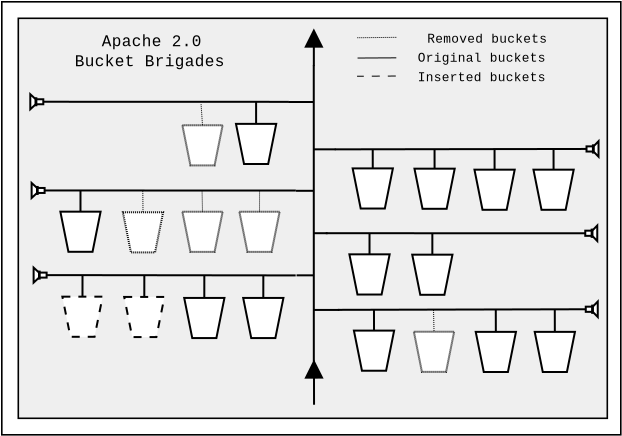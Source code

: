 <?xml version="1.0" encoding="UTF-8"?>
<dia:diagram xmlns:dia="http://www.lysator.liu.se/~alla/dia/">
  <dia:layer name="Background" visible="true">
    <dia:object type="Standard - Box" version="0" id="O0">
      <dia:attribute name="obj_pos">
        <dia:point val="2.452,3.667"/>
      </dia:attribute>
      <dia:attribute name="obj_bb">
        <dia:rectangle val="2.412,3.627;33.442,25.357"/>
      </dia:attribute>
      <dia:attribute name="elem_corner">
        <dia:point val="2.452,3.667"/>
      </dia:attribute>
      <dia:attribute name="elem_width">
        <dia:real val="30.95"/>
      </dia:attribute>
      <dia:attribute name="elem_height">
        <dia:real val="21.65"/>
      </dia:attribute>
      <dia:attribute name="border_width">
        <dia:real val="0.08"/>
      </dia:attribute>
      <dia:attribute name="show_background">
        <dia:boolean val="false"/>
      </dia:attribute>
    </dia:object>
    <dia:object type="Standard - Box" version="0" id="O1">
      <dia:attribute name="obj_pos">
        <dia:point val="3.277,4.492"/>
      </dia:attribute>
      <dia:attribute name="obj_bb">
        <dia:rectangle val="3.237,4.452;32.767,24.532"/>
      </dia:attribute>
      <dia:attribute name="elem_corner">
        <dia:point val="3.277,4.492"/>
      </dia:attribute>
      <dia:attribute name="elem_width">
        <dia:real val="29.45"/>
      </dia:attribute>
      <dia:attribute name="elem_height">
        <dia:real val="20"/>
      </dia:attribute>
      <dia:attribute name="border_width">
        <dia:real val="0.08"/>
      </dia:attribute>
      <dia:attribute name="inner_color">
        <dia:color val="#efefef"/>
      </dia:attribute>
      <dia:attribute name="show_background">
        <dia:boolean val="true"/>
      </dia:attribute>
    </dia:object>
    <dia:object type="Network - Bus" version="0" id="O2">
      <dia:attribute name="obj_pos">
        <dia:point val="18.05,6.894"/>
      </dia:attribute>
      <dia:attribute name="obj_bb">
        <dia:rectangle val="16.78,6.844;19.33,21.659"/>
      </dia:attribute>
      <dia:attribute name="conn_endpoints">
        <dia:point val="18.05,6.894"/>
        <dia:point val="18.053,21.609"/>
      </dia:attribute>
      <dia:attribute name="bus_handles">
        <dia:point val="16.78,8.676"/>
        <dia:point val="19.142,11.042"/>
        <dia:point val="17.163,13.118"/>
        <dia:point val="18.743,15.236"/>
        <dia:point val="17.189,17.343"/>
        <dia:point val="19.33,19.075"/>
      </dia:attribute>
    </dia:object>
    <dia:object type="Flowchart - Manual Operation" version="0" id="O3">
      <dia:attribute name="obj_pos">
        <dia:point val="19.994,11.996"/>
      </dia:attribute>
      <dia:attribute name="obj_bb">
        <dia:rectangle val="19.933,11.946;22.067,14.053"/>
      </dia:attribute>
      <dia:attribute name="elem_corner">
        <dia:point val="19.994,11.996"/>
      </dia:attribute>
      <dia:attribute name="elem_width">
        <dia:real val="2.012"/>
      </dia:attribute>
      <dia:attribute name="elem_height">
        <dia:real val="2.007"/>
      </dia:attribute>
      <dia:attribute name="line_width">
        <dia:real val="0.1"/>
      </dia:attribute>
      <dia:attribute name="line_colour">
        <dia:color val="#000000"/>
      </dia:attribute>
      <dia:attribute name="fill_colour">
        <dia:color val="#ffffff"/>
      </dia:attribute>
      <dia:attribute name="show_background">
        <dia:boolean val="true"/>
      </dia:attribute>
      <dia:attribute name="line_style">
        <dia:enum val="0"/>
        <dia:real val="1"/>
      </dia:attribute>
      <dia:attribute name="text">
        <dia:composite type="text">
          <dia:attribute name="string">
            <dia:string>##</dia:string>
          </dia:attribute>
          <dia:attribute name="font">
            <dia:font family="courier new" style="0" name="Courier"/>
          </dia:attribute>
          <dia:attribute name="height">
            <dia:real val="0.8"/>
          </dia:attribute>
          <dia:attribute name="pos">
            <dia:point val="21,13.1"/>
          </dia:attribute>
          <dia:attribute name="color">
            <dia:color val="#000000"/>
          </dia:attribute>
          <dia:attribute name="alignment">
            <dia:enum val="1"/>
          </dia:attribute>
        </dia:composite>
      </dia:attribute>
      <dia:attribute name="flip_horizontal">
        <dia:boolean val="false"/>
      </dia:attribute>
      <dia:attribute name="flip_vertical">
        <dia:boolean val="false"/>
      </dia:attribute>
    </dia:object>
    <dia:object type="Flowchart - Manual Operation" version="0" id="O4">
      <dia:attribute name="obj_pos">
        <dia:point val="23.085,12.01"/>
      </dia:attribute>
      <dia:attribute name="obj_bb">
        <dia:rectangle val="23.024,11.96;25.158,14.067"/>
      </dia:attribute>
      <dia:attribute name="elem_corner">
        <dia:point val="23.085,12.01"/>
      </dia:attribute>
      <dia:attribute name="elem_width">
        <dia:real val="2.012"/>
      </dia:attribute>
      <dia:attribute name="elem_height">
        <dia:real val="2.007"/>
      </dia:attribute>
      <dia:attribute name="line_width">
        <dia:real val="0.1"/>
      </dia:attribute>
      <dia:attribute name="line_colour">
        <dia:color val="#000000"/>
      </dia:attribute>
      <dia:attribute name="fill_colour">
        <dia:color val="#ffffff"/>
      </dia:attribute>
      <dia:attribute name="show_background">
        <dia:boolean val="true"/>
      </dia:attribute>
      <dia:attribute name="line_style">
        <dia:enum val="0"/>
        <dia:real val="1"/>
      </dia:attribute>
      <dia:attribute name="text">
        <dia:composite type="text">
          <dia:attribute name="string">
            <dia:string>##</dia:string>
          </dia:attribute>
          <dia:attribute name="font">
            <dia:font family="courier new" style="0" name="Courier"/>
          </dia:attribute>
          <dia:attribute name="height">
            <dia:real val="0.8"/>
          </dia:attribute>
          <dia:attribute name="pos">
            <dia:point val="24.091,13.114"/>
          </dia:attribute>
          <dia:attribute name="color">
            <dia:color val="#000000"/>
          </dia:attribute>
          <dia:attribute name="alignment">
            <dia:enum val="1"/>
          </dia:attribute>
        </dia:composite>
      </dia:attribute>
      <dia:attribute name="flip_horizontal">
        <dia:boolean val="false"/>
      </dia:attribute>
      <dia:attribute name="flip_vertical">
        <dia:boolean val="false"/>
      </dia:attribute>
    </dia:object>
    <dia:object type="Flowchart - Manual Operation" version="0" id="O5">
      <dia:attribute name="obj_pos">
        <dia:point val="26.085,12.06"/>
      </dia:attribute>
      <dia:attribute name="obj_bb">
        <dia:rectangle val="26.024,12.01;28.158,14.117"/>
      </dia:attribute>
      <dia:attribute name="elem_corner">
        <dia:point val="26.085,12.06"/>
      </dia:attribute>
      <dia:attribute name="elem_width">
        <dia:real val="2.012"/>
      </dia:attribute>
      <dia:attribute name="elem_height">
        <dia:real val="2.007"/>
      </dia:attribute>
      <dia:attribute name="line_width">
        <dia:real val="0.1"/>
      </dia:attribute>
      <dia:attribute name="line_colour">
        <dia:color val="#000000"/>
      </dia:attribute>
      <dia:attribute name="fill_colour">
        <dia:color val="#ffffff"/>
      </dia:attribute>
      <dia:attribute name="show_background">
        <dia:boolean val="true"/>
      </dia:attribute>
      <dia:attribute name="line_style">
        <dia:enum val="0"/>
        <dia:real val="1"/>
      </dia:attribute>
      <dia:attribute name="text">
        <dia:composite type="text">
          <dia:attribute name="string">
            <dia:string>##</dia:string>
          </dia:attribute>
          <dia:attribute name="font">
            <dia:font family="courier new" style="0" name="Courier"/>
          </dia:attribute>
          <dia:attribute name="height">
            <dia:real val="0.8"/>
          </dia:attribute>
          <dia:attribute name="pos">
            <dia:point val="27.091,13.164"/>
          </dia:attribute>
          <dia:attribute name="color">
            <dia:color val="#000000"/>
          </dia:attribute>
          <dia:attribute name="alignment">
            <dia:enum val="1"/>
          </dia:attribute>
        </dia:composite>
      </dia:attribute>
      <dia:attribute name="flip_horizontal">
        <dia:boolean val="false"/>
      </dia:attribute>
      <dia:attribute name="flip_vertical">
        <dia:boolean val="false"/>
      </dia:attribute>
    </dia:object>
    <dia:object type="Flowchart - Manual Operation" version="0" id="O6">
      <dia:attribute name="obj_pos">
        <dia:point val="29.035,12.06"/>
      </dia:attribute>
      <dia:attribute name="obj_bb">
        <dia:rectangle val="28.974,12.01;31.108,14.117"/>
      </dia:attribute>
      <dia:attribute name="elem_corner">
        <dia:point val="29.035,12.06"/>
      </dia:attribute>
      <dia:attribute name="elem_width">
        <dia:real val="2.012"/>
      </dia:attribute>
      <dia:attribute name="elem_height">
        <dia:real val="2.007"/>
      </dia:attribute>
      <dia:attribute name="line_width">
        <dia:real val="0.1"/>
      </dia:attribute>
      <dia:attribute name="line_colour">
        <dia:color val="#000000"/>
      </dia:attribute>
      <dia:attribute name="fill_colour">
        <dia:color val="#ffffff"/>
      </dia:attribute>
      <dia:attribute name="show_background">
        <dia:boolean val="true"/>
      </dia:attribute>
      <dia:attribute name="line_style">
        <dia:enum val="0"/>
        <dia:real val="1"/>
      </dia:attribute>
      <dia:attribute name="text">
        <dia:composite type="text">
          <dia:attribute name="string">
            <dia:string>##</dia:string>
          </dia:attribute>
          <dia:attribute name="font">
            <dia:font family="courier new" style="0" name="Courier"/>
          </dia:attribute>
          <dia:attribute name="height">
            <dia:real val="0.8"/>
          </dia:attribute>
          <dia:attribute name="pos">
            <dia:point val="30.041,13.164"/>
          </dia:attribute>
          <dia:attribute name="color">
            <dia:color val="#000000"/>
          </dia:attribute>
          <dia:attribute name="alignment">
            <dia:enum val="1"/>
          </dia:attribute>
        </dia:composite>
      </dia:attribute>
      <dia:attribute name="flip_horizontal">
        <dia:boolean val="false"/>
      </dia:attribute>
      <dia:attribute name="flip_vertical">
        <dia:boolean val="false"/>
      </dia:attribute>
    </dia:object>
    <dia:object type="Network - Bus" version="0" id="O7">
      <dia:attribute name="obj_pos">
        <dia:point val="19.15,11.044"/>
      </dia:attribute>
      <dia:attribute name="obj_bb">
        <dia:rectangle val="19.1,10.975;31.738,12.06"/>
      </dia:attribute>
      <dia:attribute name="conn_endpoints">
        <dia:point val="19.15,11.044"/>
        <dia:point val="31.688,11.025"/>
      </dia:attribute>
      <dia:attribute name="bus_handles">
        <dia:point val="24.091,12.01"/>
        <dia:point val="21,11.996"/>
        <dia:point val="27.091,12.06"/>
        <dia:point val="30.041,12.06"/>
        <dia:point val="19.2,11.069"/>
      </dia:attribute>
      <dia:connections>
        <dia:connection handle="1" to="O8" connection="2"/>
        <dia:connection handle="2" to="O4" connection="2"/>
        <dia:connection handle="3" to="O3" connection="2"/>
        <dia:connection handle="4" to="O5" connection="2"/>
        <dia:connection handle="5" to="O6" connection="2"/>
      </dia:connections>
    </dia:object>
    <dia:object type="Circuit - Speaker (European)" version="0" id="O8">
      <dia:attribute name="obj_pos">
        <dia:point val="31.688,10.637"/>
      </dia:attribute>
      <dia:attribute name="obj_bb">
        <dia:rectangle val="31.638,10.514;32.338,11.536"/>
      </dia:attribute>
      <dia:attribute name="elem_corner">
        <dia:point val="31.688,10.637"/>
      </dia:attribute>
      <dia:attribute name="elem_width">
        <dia:real val="0.6"/>
      </dia:attribute>
      <dia:attribute name="elem_height">
        <dia:real val="0.775"/>
      </dia:attribute>
      <dia:attribute name="line_width">
        <dia:real val="0.1"/>
      </dia:attribute>
      <dia:attribute name="line_colour">
        <dia:color val="#000000"/>
      </dia:attribute>
      <dia:attribute name="fill_colour">
        <dia:color val="#ffffff"/>
      </dia:attribute>
      <dia:attribute name="show_background">
        <dia:boolean val="true"/>
      </dia:attribute>
      <dia:attribute name="line_style">
        <dia:enum val="0"/>
        <dia:real val="1"/>
      </dia:attribute>
      <dia:attribute name="flip_horizontal">
        <dia:boolean val="false"/>
      </dia:attribute>
      <dia:attribute name="flip_vertical">
        <dia:boolean val="false"/>
      </dia:attribute>
    </dia:object>
    <dia:object type="Flowchart - Manual Operation" version="0" id="O9">
      <dia:attribute name="obj_pos">
        <dia:point val="20.057,20.106"/>
      </dia:attribute>
      <dia:attribute name="obj_bb">
        <dia:rectangle val="19.996,20.056;22.13,22.163"/>
      </dia:attribute>
      <dia:attribute name="elem_corner">
        <dia:point val="20.057,20.106"/>
      </dia:attribute>
      <dia:attribute name="elem_width">
        <dia:real val="2.012"/>
      </dia:attribute>
      <dia:attribute name="elem_height">
        <dia:real val="2.007"/>
      </dia:attribute>
      <dia:attribute name="line_width">
        <dia:real val="0.1"/>
      </dia:attribute>
      <dia:attribute name="line_colour">
        <dia:color val="#000000"/>
      </dia:attribute>
      <dia:attribute name="fill_colour">
        <dia:color val="#ffffff"/>
      </dia:attribute>
      <dia:attribute name="show_background">
        <dia:boolean val="true"/>
      </dia:attribute>
      <dia:attribute name="line_style">
        <dia:enum val="0"/>
        <dia:real val="1"/>
      </dia:attribute>
      <dia:attribute name="text">
        <dia:composite type="text">
          <dia:attribute name="string">
            <dia:string>##</dia:string>
          </dia:attribute>
          <dia:attribute name="font">
            <dia:font family="courier new" style="0" name="Courier"/>
          </dia:attribute>
          <dia:attribute name="height">
            <dia:real val="0.8"/>
          </dia:attribute>
          <dia:attribute name="pos">
            <dia:point val="21.063,21.21"/>
          </dia:attribute>
          <dia:attribute name="color">
            <dia:color val="#000000"/>
          </dia:attribute>
          <dia:attribute name="alignment">
            <dia:enum val="1"/>
          </dia:attribute>
        </dia:composite>
      </dia:attribute>
      <dia:attribute name="flip_horizontal">
        <dia:boolean val="false"/>
      </dia:attribute>
      <dia:attribute name="flip_vertical">
        <dia:boolean val="false"/>
      </dia:attribute>
    </dia:object>
    <dia:object type="Flowchart - Manual Operation" version="0" id="O10">
      <dia:attribute name="obj_pos">
        <dia:point val="26.148,20.17"/>
      </dia:attribute>
      <dia:attribute name="obj_bb">
        <dia:rectangle val="26.087,20.12;28.221,22.227"/>
      </dia:attribute>
      <dia:attribute name="elem_corner">
        <dia:point val="26.148,20.17"/>
      </dia:attribute>
      <dia:attribute name="elem_width">
        <dia:real val="2.012"/>
      </dia:attribute>
      <dia:attribute name="elem_height">
        <dia:real val="2.007"/>
      </dia:attribute>
      <dia:attribute name="line_width">
        <dia:real val="0.1"/>
      </dia:attribute>
      <dia:attribute name="line_colour">
        <dia:color val="#000000"/>
      </dia:attribute>
      <dia:attribute name="fill_colour">
        <dia:color val="#ffffff"/>
      </dia:attribute>
      <dia:attribute name="show_background">
        <dia:boolean val="true"/>
      </dia:attribute>
      <dia:attribute name="line_style">
        <dia:enum val="0"/>
        <dia:real val="1"/>
      </dia:attribute>
      <dia:attribute name="text">
        <dia:composite type="text">
          <dia:attribute name="string">
            <dia:string>##</dia:string>
          </dia:attribute>
          <dia:attribute name="font">
            <dia:font family="courier new" style="0" name="Courier"/>
          </dia:attribute>
          <dia:attribute name="height">
            <dia:real val="0.8"/>
          </dia:attribute>
          <dia:attribute name="pos">
            <dia:point val="27.154,21.274"/>
          </dia:attribute>
          <dia:attribute name="color">
            <dia:color val="#000000"/>
          </dia:attribute>
          <dia:attribute name="alignment">
            <dia:enum val="1"/>
          </dia:attribute>
        </dia:composite>
      </dia:attribute>
      <dia:attribute name="flip_horizontal">
        <dia:boolean val="false"/>
      </dia:attribute>
      <dia:attribute name="flip_vertical">
        <dia:boolean val="false"/>
      </dia:attribute>
    </dia:object>
    <dia:object type="Flowchart - Manual Operation" version="0" id="O11">
      <dia:attribute name="obj_pos">
        <dia:point val="29.098,20.17"/>
      </dia:attribute>
      <dia:attribute name="obj_bb">
        <dia:rectangle val="29.037,20.12;31.171,22.227"/>
      </dia:attribute>
      <dia:attribute name="elem_corner">
        <dia:point val="29.098,20.17"/>
      </dia:attribute>
      <dia:attribute name="elem_width">
        <dia:real val="2.012"/>
      </dia:attribute>
      <dia:attribute name="elem_height">
        <dia:real val="2.007"/>
      </dia:attribute>
      <dia:attribute name="line_width">
        <dia:real val="0.1"/>
      </dia:attribute>
      <dia:attribute name="line_colour">
        <dia:color val="#000000"/>
      </dia:attribute>
      <dia:attribute name="fill_colour">
        <dia:color val="#ffffff"/>
      </dia:attribute>
      <dia:attribute name="show_background">
        <dia:boolean val="true"/>
      </dia:attribute>
      <dia:attribute name="line_style">
        <dia:enum val="0"/>
        <dia:real val="1"/>
      </dia:attribute>
      <dia:attribute name="text">
        <dia:composite type="text">
          <dia:attribute name="string">
            <dia:string>##</dia:string>
          </dia:attribute>
          <dia:attribute name="font">
            <dia:font family="courier new" style="0" name="Courier"/>
          </dia:attribute>
          <dia:attribute name="height">
            <dia:real val="0.8"/>
          </dia:attribute>
          <dia:attribute name="pos">
            <dia:point val="30.104,21.274"/>
          </dia:attribute>
          <dia:attribute name="color">
            <dia:color val="#000000"/>
          </dia:attribute>
          <dia:attribute name="alignment">
            <dia:enum val="1"/>
          </dia:attribute>
        </dia:composite>
      </dia:attribute>
      <dia:attribute name="flip_horizontal">
        <dia:boolean val="false"/>
      </dia:attribute>
      <dia:attribute name="flip_vertical">
        <dia:boolean val="false"/>
      </dia:attribute>
    </dia:object>
    <dia:object type="Network - Bus" version="0" id="O12">
      <dia:attribute name="obj_pos">
        <dia:point val="19.305,19.069"/>
      </dia:attribute>
      <dia:attribute name="obj_bb">
        <dia:rectangle val="19.255,18.99;31.7,20.17"/>
      </dia:attribute>
      <dia:attribute name="conn_endpoints">
        <dia:point val="19.305,19.069"/>
        <dia:point val="31.65,19.04"/>
      </dia:attribute>
      <dia:attribute name="bus_handles">
        <dia:point val="21.063,20.106"/>
        <dia:point val="27.154,20.17"/>
        <dia:point val="30.104,20.17"/>
        <dia:point val="19.305,19.081"/>
      </dia:attribute>
      <dia:connections>
        <dia:connection handle="1" to="O33" connection="2"/>
        <dia:connection handle="2" to="O9" connection="2"/>
        <dia:connection handle="3" to="O10" connection="2"/>
        <dia:connection handle="4" to="O11" connection="2"/>
      </dia:connections>
    </dia:object>
    <dia:object type="Flowchart - Manual Operation" version="0" id="O13">
      <dia:attribute name="obj_pos">
        <dia:point val="19.832,16.295"/>
      </dia:attribute>
      <dia:attribute name="obj_bb">
        <dia:rectangle val="19.771,16.245;21.905,18.352"/>
      </dia:attribute>
      <dia:attribute name="elem_corner">
        <dia:point val="19.832,16.295"/>
      </dia:attribute>
      <dia:attribute name="elem_width">
        <dia:real val="2.012"/>
      </dia:attribute>
      <dia:attribute name="elem_height">
        <dia:real val="2.007"/>
      </dia:attribute>
      <dia:attribute name="line_width">
        <dia:real val="0.1"/>
      </dia:attribute>
      <dia:attribute name="line_colour">
        <dia:color val="#000000"/>
      </dia:attribute>
      <dia:attribute name="fill_colour">
        <dia:color val="#ffffff"/>
      </dia:attribute>
      <dia:attribute name="show_background">
        <dia:boolean val="true"/>
      </dia:attribute>
      <dia:attribute name="line_style">
        <dia:enum val="0"/>
        <dia:real val="1"/>
      </dia:attribute>
      <dia:attribute name="text">
        <dia:composite type="text">
          <dia:attribute name="string">
            <dia:string>##</dia:string>
          </dia:attribute>
          <dia:attribute name="font">
            <dia:font family="courier new" style="0" name="Courier"/>
          </dia:attribute>
          <dia:attribute name="height">
            <dia:real val="0.8"/>
          </dia:attribute>
          <dia:attribute name="pos">
            <dia:point val="20.838,17.399"/>
          </dia:attribute>
          <dia:attribute name="color">
            <dia:color val="#000000"/>
          </dia:attribute>
          <dia:attribute name="alignment">
            <dia:enum val="1"/>
          </dia:attribute>
        </dia:composite>
      </dia:attribute>
      <dia:attribute name="flip_horizontal">
        <dia:boolean val="false"/>
      </dia:attribute>
      <dia:attribute name="flip_vertical">
        <dia:boolean val="false"/>
      </dia:attribute>
    </dia:object>
    <dia:object type="Flowchart - Manual Operation" version="0" id="O14">
      <dia:attribute name="obj_pos">
        <dia:point val="22.973,16.309"/>
      </dia:attribute>
      <dia:attribute name="obj_bb">
        <dia:rectangle val="22.912,16.259;25.046,18.366"/>
      </dia:attribute>
      <dia:attribute name="elem_corner">
        <dia:point val="22.973,16.309"/>
      </dia:attribute>
      <dia:attribute name="elem_width">
        <dia:real val="2.012"/>
      </dia:attribute>
      <dia:attribute name="elem_height">
        <dia:real val="2.007"/>
      </dia:attribute>
      <dia:attribute name="line_width">
        <dia:real val="0.1"/>
      </dia:attribute>
      <dia:attribute name="line_colour">
        <dia:color val="#000000"/>
      </dia:attribute>
      <dia:attribute name="fill_colour">
        <dia:color val="#ffffff"/>
      </dia:attribute>
      <dia:attribute name="show_background">
        <dia:boolean val="true"/>
      </dia:attribute>
      <dia:attribute name="line_style">
        <dia:enum val="0"/>
        <dia:real val="1"/>
      </dia:attribute>
      <dia:attribute name="text">
        <dia:composite type="text">
          <dia:attribute name="string">
            <dia:string>##</dia:string>
          </dia:attribute>
          <dia:attribute name="font">
            <dia:font family="courier new" style="0" name="Courier"/>
          </dia:attribute>
          <dia:attribute name="height">
            <dia:real val="0.8"/>
          </dia:attribute>
          <dia:attribute name="pos">
            <dia:point val="23.979,17.413"/>
          </dia:attribute>
          <dia:attribute name="color">
            <dia:color val="#000000"/>
          </dia:attribute>
          <dia:attribute name="alignment">
            <dia:enum val="1"/>
          </dia:attribute>
        </dia:composite>
      </dia:attribute>
      <dia:attribute name="flip_horizontal">
        <dia:boolean val="false"/>
      </dia:attribute>
      <dia:attribute name="flip_vertical">
        <dia:boolean val="false"/>
      </dia:attribute>
    </dia:object>
    <dia:object type="Network - Bus" version="0" id="O15">
      <dia:attribute name="obj_pos">
        <dia:point val="18.7,15.238"/>
      </dia:attribute>
      <dia:attribute name="obj_bb">
        <dia:rectangle val="18.65,15.188;31.675,16.309"/>
      </dia:attribute>
      <dia:attribute name="conn_endpoints">
        <dia:point val="18.7,15.238"/>
        <dia:point val="31.625,15.24"/>
      </dia:attribute>
      <dia:attribute name="bus_handles">
        <dia:point val="23.979,16.309"/>
        <dia:point val="20.838,16.295"/>
      </dia:attribute>
      <dia:connections>
        <dia:connection handle="1" to="O32" connection="2"/>
        <dia:connection handle="2" to="O14" connection="2"/>
        <dia:connection handle="3" to="O13" connection="2"/>
      </dia:connections>
    </dia:object>
    <dia:object type="Flowchart - Manual Operation" version="0" id="O16">
      <dia:attribute name="obj_pos">
        <dia:point val="14.161,9.77"/>
      </dia:attribute>
      <dia:attribute name="obj_bb">
        <dia:rectangle val="14.1,9.72;16.234,11.827"/>
      </dia:attribute>
      <dia:attribute name="elem_corner">
        <dia:point val="14.161,9.77"/>
      </dia:attribute>
      <dia:attribute name="elem_width">
        <dia:real val="2.012"/>
      </dia:attribute>
      <dia:attribute name="elem_height">
        <dia:real val="2.007"/>
      </dia:attribute>
      <dia:attribute name="line_width">
        <dia:real val="0.1"/>
      </dia:attribute>
      <dia:attribute name="line_colour">
        <dia:color val="#000000"/>
      </dia:attribute>
      <dia:attribute name="fill_colour">
        <dia:color val="#ffffff"/>
      </dia:attribute>
      <dia:attribute name="show_background">
        <dia:boolean val="true"/>
      </dia:attribute>
      <dia:attribute name="line_style">
        <dia:enum val="0"/>
        <dia:real val="1"/>
      </dia:attribute>
      <dia:attribute name="text">
        <dia:composite type="text">
          <dia:attribute name="string">
            <dia:string>##</dia:string>
          </dia:attribute>
          <dia:attribute name="font">
            <dia:font family="courier new" style="0" name="Courier"/>
          </dia:attribute>
          <dia:attribute name="height">
            <dia:real val="0.8"/>
          </dia:attribute>
          <dia:attribute name="pos">
            <dia:point val="15.167,10.873"/>
          </dia:attribute>
          <dia:attribute name="color">
            <dia:color val="#000000"/>
          </dia:attribute>
          <dia:attribute name="alignment">
            <dia:enum val="1"/>
          </dia:attribute>
        </dia:composite>
      </dia:attribute>
      <dia:attribute name="flip_horizontal">
        <dia:boolean val="false"/>
      </dia:attribute>
      <dia:attribute name="flip_vertical">
        <dia:boolean val="false"/>
      </dia:attribute>
    </dia:object>
    <dia:object type="Network - Bus" version="0" id="O17">
      <dia:attribute name="obj_pos">
        <dia:point val="4.527,8.665"/>
      </dia:attribute>
      <dia:attribute name="obj_bb">
        <dia:rectangle val="4.477,8.615;16.804,9.77"/>
      </dia:attribute>
      <dia:attribute name="conn_endpoints">
        <dia:point val="4.527,8.665"/>
        <dia:point val="16.754,8.669"/>
      </dia:attribute>
      <dia:attribute name="bus_handles">
        <dia:point val="15.167,9.77"/>
      </dia:attribute>
      <dia:connections>
        <dia:connection handle="0" to="O18" connection="2"/>
        <dia:connection handle="2" to="O16" connection="2"/>
      </dia:connections>
    </dia:object>
    <dia:object type="Circuit - Speaker (European)" version="0" id="O18">
      <dia:attribute name="obj_pos">
        <dia:point val="3.877,8.29"/>
      </dia:attribute>
      <dia:attribute name="obj_bb">
        <dia:rectangle val="3.827,8.175;4.577,9.154"/>
      </dia:attribute>
      <dia:attribute name="elem_corner">
        <dia:point val="3.877,8.29"/>
      </dia:attribute>
      <dia:attribute name="elem_width">
        <dia:real val="0.65"/>
      </dia:attribute>
      <dia:attribute name="elem_height">
        <dia:real val="0.75"/>
      </dia:attribute>
      <dia:attribute name="line_width">
        <dia:real val="0.1"/>
      </dia:attribute>
      <dia:attribute name="line_colour">
        <dia:color val="#000000"/>
      </dia:attribute>
      <dia:attribute name="fill_colour">
        <dia:color val="#ffffff"/>
      </dia:attribute>
      <dia:attribute name="show_background">
        <dia:boolean val="true"/>
      </dia:attribute>
      <dia:attribute name="line_style">
        <dia:enum val="0"/>
        <dia:real val="1"/>
      </dia:attribute>
      <dia:attribute name="flip_horizontal">
        <dia:boolean val="true"/>
      </dia:attribute>
      <dia:attribute name="flip_vertical">
        <dia:boolean val="false"/>
      </dia:attribute>
    </dia:object>
    <dia:object type="Flowchart - Manual Operation" version="0" id="O19">
      <dia:attribute name="obj_pos">
        <dia:point val="5.38,14.159"/>
      </dia:attribute>
      <dia:attribute name="obj_bb">
        <dia:rectangle val="5.319,14.109;7.453,16.216"/>
      </dia:attribute>
      <dia:attribute name="elem_corner">
        <dia:point val="5.38,14.159"/>
      </dia:attribute>
      <dia:attribute name="elem_width">
        <dia:real val="2.012"/>
      </dia:attribute>
      <dia:attribute name="elem_height">
        <dia:real val="2.007"/>
      </dia:attribute>
      <dia:attribute name="line_width">
        <dia:real val="0.1"/>
      </dia:attribute>
      <dia:attribute name="line_colour">
        <dia:color val="#000000"/>
      </dia:attribute>
      <dia:attribute name="fill_colour">
        <dia:color val="#ffffff"/>
      </dia:attribute>
      <dia:attribute name="show_background">
        <dia:boolean val="true"/>
      </dia:attribute>
      <dia:attribute name="line_style">
        <dia:enum val="0"/>
        <dia:real val="1"/>
      </dia:attribute>
      <dia:attribute name="text">
        <dia:composite type="text">
          <dia:attribute name="string">
            <dia:string>##</dia:string>
          </dia:attribute>
          <dia:attribute name="font">
            <dia:font family="courier new" style="0" name="Courier"/>
          </dia:attribute>
          <dia:attribute name="height">
            <dia:real val="0.8"/>
          </dia:attribute>
          <dia:attribute name="pos">
            <dia:point val="6.386,15.263"/>
          </dia:attribute>
          <dia:attribute name="color">
            <dia:color val="#000000"/>
          </dia:attribute>
          <dia:attribute name="alignment">
            <dia:enum val="1"/>
          </dia:attribute>
        </dia:composite>
      </dia:attribute>
      <dia:attribute name="flip_horizontal">
        <dia:boolean val="false"/>
      </dia:attribute>
      <dia:attribute name="flip_vertical">
        <dia:boolean val="false"/>
      </dia:attribute>
    </dia:object>
    <dia:object type="Network - Bus" version="0" id="O20">
      <dia:attribute name="obj_pos">
        <dia:point val="4.593,13.1"/>
      </dia:attribute>
      <dia:attribute name="obj_bb">
        <dia:rectangle val="4.543,13.05;17.155,14.159"/>
      </dia:attribute>
      <dia:attribute name="conn_endpoints">
        <dia:point val="4.593,13.1"/>
        <dia:point val="17.105,13.105"/>
      </dia:attribute>
      <dia:attribute name="bus_handles">
        <dia:point val="6.386,14.159"/>
      </dia:attribute>
      <dia:connections>
        <dia:connection handle="0" to="O21" connection="2"/>
        <dia:connection handle="2" to="O19" connection="2"/>
      </dia:connections>
    </dia:object>
    <dia:object type="Circuit - Speaker (European)" version="0" id="O21">
      <dia:attribute name="obj_pos">
        <dia:point val="3.943,12.725"/>
      </dia:attribute>
      <dia:attribute name="obj_bb">
        <dia:rectangle val="3.893,12.611;4.643,13.589"/>
      </dia:attribute>
      <dia:attribute name="elem_corner">
        <dia:point val="3.943,12.725"/>
      </dia:attribute>
      <dia:attribute name="elem_width">
        <dia:real val="0.65"/>
      </dia:attribute>
      <dia:attribute name="elem_height">
        <dia:real val="0.75"/>
      </dia:attribute>
      <dia:attribute name="line_width">
        <dia:real val="0.1"/>
      </dia:attribute>
      <dia:attribute name="line_colour">
        <dia:color val="#000000"/>
      </dia:attribute>
      <dia:attribute name="fill_colour">
        <dia:color val="#ffffff"/>
      </dia:attribute>
      <dia:attribute name="show_background">
        <dia:boolean val="true"/>
      </dia:attribute>
      <dia:attribute name="line_style">
        <dia:enum val="0"/>
        <dia:real val="1"/>
      </dia:attribute>
      <dia:attribute name="flip_horizontal">
        <dia:boolean val="true"/>
      </dia:attribute>
      <dia:attribute name="flip_vertical">
        <dia:boolean val="false"/>
      </dia:attribute>
    </dia:object>
    <dia:object type="Flowchart - Manual Operation" version="0" id="O22">
      <dia:attribute name="obj_pos">
        <dia:point val="5.48,18.409"/>
      </dia:attribute>
      <dia:attribute name="obj_bb">
        <dia:rectangle val="5.419,18.359;7.553,20.466"/>
      </dia:attribute>
      <dia:attribute name="elem_corner">
        <dia:point val="5.48,18.409"/>
      </dia:attribute>
      <dia:attribute name="elem_width">
        <dia:real val="2.012"/>
      </dia:attribute>
      <dia:attribute name="elem_height">
        <dia:real val="2.007"/>
      </dia:attribute>
      <dia:attribute name="line_width">
        <dia:real val="0.1"/>
      </dia:attribute>
      <dia:attribute name="line_colour">
        <dia:color val="#000000"/>
      </dia:attribute>
      <dia:attribute name="fill_colour">
        <dia:color val="#ffffff"/>
      </dia:attribute>
      <dia:attribute name="show_background">
        <dia:boolean val="true"/>
      </dia:attribute>
      <dia:attribute name="line_style">
        <dia:enum val="1"/>
        <dia:real val="0.4"/>
      </dia:attribute>
      <dia:attribute name="text">
        <dia:composite type="text">
          <dia:attribute name="string">
            <dia:string>##</dia:string>
          </dia:attribute>
          <dia:attribute name="font">
            <dia:font family="courier new" style="0" name="Courier"/>
          </dia:attribute>
          <dia:attribute name="height">
            <dia:real val="0.8"/>
          </dia:attribute>
          <dia:attribute name="pos">
            <dia:point val="6.486,19.513"/>
          </dia:attribute>
          <dia:attribute name="color">
            <dia:color val="#000000"/>
          </dia:attribute>
          <dia:attribute name="alignment">
            <dia:enum val="1"/>
          </dia:attribute>
        </dia:composite>
      </dia:attribute>
      <dia:attribute name="flip_horizontal">
        <dia:boolean val="false"/>
      </dia:attribute>
      <dia:attribute name="flip_vertical">
        <dia:boolean val="false"/>
      </dia:attribute>
    </dia:object>
    <dia:object type="Flowchart - Manual Operation" version="0" id="O23">
      <dia:attribute name="obj_pos">
        <dia:point val="8.571,18.423"/>
      </dia:attribute>
      <dia:attribute name="obj_bb">
        <dia:rectangle val="8.51,18.373;10.644,20.48"/>
      </dia:attribute>
      <dia:attribute name="elem_corner">
        <dia:point val="8.571,18.423"/>
      </dia:attribute>
      <dia:attribute name="elem_width">
        <dia:real val="2.012"/>
      </dia:attribute>
      <dia:attribute name="elem_height">
        <dia:real val="2.007"/>
      </dia:attribute>
      <dia:attribute name="line_width">
        <dia:real val="0.1"/>
      </dia:attribute>
      <dia:attribute name="line_colour">
        <dia:color val="#000000"/>
      </dia:attribute>
      <dia:attribute name="fill_colour">
        <dia:color val="#ffffff"/>
      </dia:attribute>
      <dia:attribute name="show_background">
        <dia:boolean val="true"/>
      </dia:attribute>
      <dia:attribute name="line_style">
        <dia:enum val="1"/>
        <dia:real val="0.4"/>
      </dia:attribute>
      <dia:attribute name="text">
        <dia:composite type="text">
          <dia:attribute name="string">
            <dia:string>##</dia:string>
          </dia:attribute>
          <dia:attribute name="font">
            <dia:font family="courier new" style="0" name="Courier"/>
          </dia:attribute>
          <dia:attribute name="height">
            <dia:real val="0.8"/>
          </dia:attribute>
          <dia:attribute name="pos">
            <dia:point val="9.577,19.526"/>
          </dia:attribute>
          <dia:attribute name="color">
            <dia:color val="#000000"/>
          </dia:attribute>
          <dia:attribute name="alignment">
            <dia:enum val="1"/>
          </dia:attribute>
        </dia:composite>
      </dia:attribute>
      <dia:attribute name="flip_horizontal">
        <dia:boolean val="false"/>
      </dia:attribute>
      <dia:attribute name="flip_vertical">
        <dia:boolean val="false"/>
      </dia:attribute>
    </dia:object>
    <dia:object type="Flowchart - Manual Operation" version="0" id="O24">
      <dia:attribute name="obj_pos">
        <dia:point val="11.572,18.473"/>
      </dia:attribute>
      <dia:attribute name="obj_bb">
        <dia:rectangle val="11.511,18.423;13.644,20.53"/>
      </dia:attribute>
      <dia:attribute name="elem_corner">
        <dia:point val="11.572,18.473"/>
      </dia:attribute>
      <dia:attribute name="elem_width">
        <dia:real val="2.012"/>
      </dia:attribute>
      <dia:attribute name="elem_height">
        <dia:real val="2.007"/>
      </dia:attribute>
      <dia:attribute name="line_width">
        <dia:real val="0.1"/>
      </dia:attribute>
      <dia:attribute name="line_colour">
        <dia:color val="#000000"/>
      </dia:attribute>
      <dia:attribute name="fill_colour">
        <dia:color val="#ffffff"/>
      </dia:attribute>
      <dia:attribute name="show_background">
        <dia:boolean val="true"/>
      </dia:attribute>
      <dia:attribute name="line_style">
        <dia:enum val="0"/>
        <dia:real val="1"/>
      </dia:attribute>
      <dia:attribute name="text">
        <dia:composite type="text">
          <dia:attribute name="string">
            <dia:string>##</dia:string>
          </dia:attribute>
          <dia:attribute name="font">
            <dia:font family="courier new" style="0" name="Courier"/>
          </dia:attribute>
          <dia:attribute name="height">
            <dia:real val="0.8"/>
          </dia:attribute>
          <dia:attribute name="pos">
            <dia:point val="12.577,19.576"/>
          </dia:attribute>
          <dia:attribute name="color">
            <dia:color val="#000000"/>
          </dia:attribute>
          <dia:attribute name="alignment">
            <dia:enum val="1"/>
          </dia:attribute>
        </dia:composite>
      </dia:attribute>
      <dia:attribute name="flip_horizontal">
        <dia:boolean val="false"/>
      </dia:attribute>
      <dia:attribute name="flip_vertical">
        <dia:boolean val="false"/>
      </dia:attribute>
    </dia:object>
    <dia:object type="Flowchart - Manual Operation" version="0" id="O25">
      <dia:attribute name="obj_pos">
        <dia:point val="14.521,18.473"/>
      </dia:attribute>
      <dia:attribute name="obj_bb">
        <dia:rectangle val="14.46,18.423;16.594,20.53"/>
      </dia:attribute>
      <dia:attribute name="elem_corner">
        <dia:point val="14.521,18.473"/>
      </dia:attribute>
      <dia:attribute name="elem_width">
        <dia:real val="2.012"/>
      </dia:attribute>
      <dia:attribute name="elem_height">
        <dia:real val="2.007"/>
      </dia:attribute>
      <dia:attribute name="line_width">
        <dia:real val="0.1"/>
      </dia:attribute>
      <dia:attribute name="line_colour">
        <dia:color val="#000000"/>
      </dia:attribute>
      <dia:attribute name="fill_colour">
        <dia:color val="#ffffff"/>
      </dia:attribute>
      <dia:attribute name="show_background">
        <dia:boolean val="true"/>
      </dia:attribute>
      <dia:attribute name="line_style">
        <dia:enum val="0"/>
        <dia:real val="1"/>
      </dia:attribute>
      <dia:attribute name="text">
        <dia:composite type="text">
          <dia:attribute name="string">
            <dia:string>##</dia:string>
          </dia:attribute>
          <dia:attribute name="font">
            <dia:font family="courier new" style="0" name="Courier"/>
          </dia:attribute>
          <dia:attribute name="height">
            <dia:real val="0.8"/>
          </dia:attribute>
          <dia:attribute name="pos">
            <dia:point val="15.527,19.576"/>
          </dia:attribute>
          <dia:attribute name="color">
            <dia:color val="#000000"/>
          </dia:attribute>
          <dia:attribute name="alignment">
            <dia:enum val="1"/>
          </dia:attribute>
        </dia:composite>
      </dia:attribute>
      <dia:attribute name="flip_horizontal">
        <dia:boolean val="false"/>
      </dia:attribute>
      <dia:attribute name="flip_vertical">
        <dia:boolean val="false"/>
      </dia:attribute>
    </dia:object>
    <dia:object type="Network - Bus" version="0" id="O26">
      <dia:attribute name="obj_pos">
        <dia:point val="4.693,17.332"/>
      </dia:attribute>
      <dia:attribute name="obj_bb">
        <dia:rectangle val="4.643,17.282;17.146,18.473"/>
      </dia:attribute>
      <dia:attribute name="conn_endpoints">
        <dia:point val="4.693,17.332"/>
        <dia:point val="17.096,17.347"/>
      </dia:attribute>
      <dia:attribute name="bus_handles">
        <dia:point val="9.577,18.423"/>
        <dia:point val="6.486,18.409"/>
        <dia:point val="12.577,18.473"/>
        <dia:point val="15.527,18.473"/>
      </dia:attribute>
      <dia:connections>
        <dia:connection handle="0" to="O27" connection="2"/>
        <dia:connection handle="2" to="O23" connection="2"/>
        <dia:connection handle="3" to="O22" connection="2"/>
        <dia:connection handle="4" to="O24" connection="2"/>
        <dia:connection handle="5" to="O25" connection="2"/>
      </dia:connections>
    </dia:object>
    <dia:object type="Circuit - Speaker (European)" version="0" id="O27">
      <dia:attribute name="obj_pos">
        <dia:point val="4.043,16.957"/>
      </dia:attribute>
      <dia:attribute name="obj_bb">
        <dia:rectangle val="3.993,16.843;4.743,17.821"/>
      </dia:attribute>
      <dia:attribute name="elem_corner">
        <dia:point val="4.043,16.957"/>
      </dia:attribute>
      <dia:attribute name="elem_width">
        <dia:real val="0.65"/>
      </dia:attribute>
      <dia:attribute name="elem_height">
        <dia:real val="0.75"/>
      </dia:attribute>
      <dia:attribute name="line_width">
        <dia:real val="0.1"/>
      </dia:attribute>
      <dia:attribute name="line_colour">
        <dia:color val="#000000"/>
      </dia:attribute>
      <dia:attribute name="fill_colour">
        <dia:color val="#ffffff"/>
      </dia:attribute>
      <dia:attribute name="show_background">
        <dia:boolean val="true"/>
      </dia:attribute>
      <dia:attribute name="line_style">
        <dia:enum val="0"/>
        <dia:real val="1"/>
      </dia:attribute>
      <dia:attribute name="flip_horizontal">
        <dia:boolean val="true"/>
      </dia:attribute>
      <dia:attribute name="flip_vertical">
        <dia:boolean val="false"/>
      </dia:attribute>
    </dia:object>
    <dia:object type="Standard - Line" version="0" id="O28">
      <dia:attribute name="obj_pos">
        <dia:point val="18.054,5.06"/>
      </dia:attribute>
      <dia:attribute name="obj_bb">
        <dia:rectangle val="17.254,5.01;18.854,6.931"/>
      </dia:attribute>
      <dia:attribute name="conn_endpoints">
        <dia:point val="18.054,5.06"/>
        <dia:point val="18.054,6.881"/>
      </dia:attribute>
      <dia:attribute name="numcp">
        <dia:int val="1"/>
      </dia:attribute>
      <dia:attribute name="start_arrow">
        <dia:enum val="3"/>
      </dia:attribute>
      <dia:attribute name="start_arrow_length">
        <dia:real val="0.8"/>
      </dia:attribute>
      <dia:attribute name="start_arrow_width">
        <dia:real val="0.8"/>
      </dia:attribute>
    </dia:object>
    <dia:object type="Standard - Line" version="0" id="O29">
      <dia:attribute name="obj_pos">
        <dia:point val="18.06,21.609"/>
      </dia:attribute>
      <dia:attribute name="obj_bb">
        <dia:rectangle val="17.26,21.558;18.86,23.864"/>
      </dia:attribute>
      <dia:attribute name="conn_endpoints">
        <dia:point val="18.06,21.609"/>
        <dia:point val="18.064,23.814"/>
      </dia:attribute>
      <dia:attribute name="numcp">
        <dia:int val="1"/>
      </dia:attribute>
      <dia:attribute name="start_arrow">
        <dia:enum val="3"/>
      </dia:attribute>
      <dia:attribute name="start_arrow_length">
        <dia:real val="0.8"/>
      </dia:attribute>
      <dia:attribute name="start_arrow_width">
        <dia:real val="0.8"/>
      </dia:attribute>
    </dia:object>
    <dia:object type="Standard - Text" version="0" id="O30">
      <dia:attribute name="obj_pos">
        <dia:point val="6.136,9.544"/>
      </dia:attribute>
      <dia:attribute name="obj_bb">
        <dia:rectangle val="6.136,9.044;6.136,10.044"/>
      </dia:attribute>
      <dia:attribute name="text">
        <dia:composite type="text">
          <dia:attribute name="string">
            <dia:string>##</dia:string>
          </dia:attribute>
          <dia:attribute name="font">
            <dia:font family="courier new" style="0" name="Courier"/>
          </dia:attribute>
          <dia:attribute name="height">
            <dia:real val="0.8"/>
          </dia:attribute>
          <dia:attribute name="pos">
            <dia:point val="6.136,9.544"/>
          </dia:attribute>
          <dia:attribute name="color">
            <dia:color val="#000000"/>
          </dia:attribute>
          <dia:attribute name="alignment">
            <dia:enum val="1"/>
          </dia:attribute>
        </dia:composite>
      </dia:attribute>
    </dia:object>
    <dia:object type="Standard - Text" version="0" id="O31">
      <dia:attribute name="obj_pos">
        <dia:point val="9.852,5.892"/>
      </dia:attribute>
      <dia:attribute name="obj_bb">
        <dia:rectangle val="6.477,5.242;13.227,7.492"/>
      </dia:attribute>
      <dia:attribute name="text">
        <dia:composite type="text">
          <dia:attribute name="string">
            <dia:string>#Apache 2.0
Bucket Brigades#</dia:string>
          </dia:attribute>
          <dia:attribute name="font">
            <dia:font family="courier new" style="0" name="Courier"/>
          </dia:attribute>
          <dia:attribute name="height">
            <dia:real val="1"/>
          </dia:attribute>
          <dia:attribute name="pos">
            <dia:point val="9.852,5.892"/>
          </dia:attribute>
          <dia:attribute name="color">
            <dia:color val="#000000"/>
          </dia:attribute>
          <dia:attribute name="alignment">
            <dia:enum val="1"/>
          </dia:attribute>
        </dia:composite>
      </dia:attribute>
    </dia:object>
    <dia:object type="Circuit - Speaker (European)" version="0" id="O32">
      <dia:attribute name="obj_pos">
        <dia:point val="31.625,14.852"/>
      </dia:attribute>
      <dia:attribute name="obj_bb">
        <dia:rectangle val="31.575,14.729;32.275,15.751"/>
      </dia:attribute>
      <dia:attribute name="elem_corner">
        <dia:point val="31.625,14.852"/>
      </dia:attribute>
      <dia:attribute name="elem_width">
        <dia:real val="0.6"/>
      </dia:attribute>
      <dia:attribute name="elem_height">
        <dia:real val="0.775"/>
      </dia:attribute>
      <dia:attribute name="line_width">
        <dia:real val="0.1"/>
      </dia:attribute>
      <dia:attribute name="line_colour">
        <dia:color val="#000000"/>
      </dia:attribute>
      <dia:attribute name="fill_colour">
        <dia:color val="#ffffff"/>
      </dia:attribute>
      <dia:attribute name="show_background">
        <dia:boolean val="true"/>
      </dia:attribute>
      <dia:attribute name="line_style">
        <dia:enum val="0"/>
        <dia:real val="1"/>
      </dia:attribute>
      <dia:attribute name="flip_horizontal">
        <dia:boolean val="false"/>
      </dia:attribute>
      <dia:attribute name="flip_vertical">
        <dia:boolean val="false"/>
      </dia:attribute>
    </dia:object>
    <dia:object type="Circuit - Speaker (European)" version="0" id="O33">
      <dia:attribute name="obj_pos">
        <dia:point val="31.65,18.652"/>
      </dia:attribute>
      <dia:attribute name="obj_bb">
        <dia:rectangle val="31.6,18.529;32.3,19.551"/>
      </dia:attribute>
      <dia:attribute name="elem_corner">
        <dia:point val="31.65,18.652"/>
      </dia:attribute>
      <dia:attribute name="elem_width">
        <dia:real val="0.6"/>
      </dia:attribute>
      <dia:attribute name="elem_height">
        <dia:real val="0.775"/>
      </dia:attribute>
      <dia:attribute name="line_width">
        <dia:real val="0.1"/>
      </dia:attribute>
      <dia:attribute name="line_colour">
        <dia:color val="#000000"/>
      </dia:attribute>
      <dia:attribute name="fill_colour">
        <dia:color val="#ffffff"/>
      </dia:attribute>
      <dia:attribute name="show_background">
        <dia:boolean val="true"/>
      </dia:attribute>
      <dia:attribute name="line_style">
        <dia:enum val="0"/>
        <dia:real val="1"/>
      </dia:attribute>
      <dia:attribute name="flip_horizontal">
        <dia:boolean val="false"/>
      </dia:attribute>
      <dia:attribute name="flip_vertical">
        <dia:boolean val="false"/>
      </dia:attribute>
    </dia:object>
    <dia:object type="Flowchart - Manual Operation" version="0" id="O34">
      <dia:attribute name="obj_pos">
        <dia:point val="8.506,14.189"/>
      </dia:attribute>
      <dia:attribute name="obj_bb">
        <dia:rectangle val="8.445,14.139;10.579,16.246"/>
      </dia:attribute>
      <dia:attribute name="elem_corner">
        <dia:point val="8.506,14.189"/>
      </dia:attribute>
      <dia:attribute name="elem_width">
        <dia:real val="2.012"/>
      </dia:attribute>
      <dia:attribute name="elem_height">
        <dia:real val="2.007"/>
      </dia:attribute>
      <dia:attribute name="line_width">
        <dia:real val="0.1"/>
      </dia:attribute>
      <dia:attribute name="line_colour">
        <dia:color val="#000000"/>
      </dia:attribute>
      <dia:attribute name="fill_colour">
        <dia:color val="#ffffff"/>
      </dia:attribute>
      <dia:attribute name="show_background">
        <dia:boolean val="true"/>
      </dia:attribute>
      <dia:attribute name="line_style">
        <dia:enum val="4"/>
        <dia:real val="0.5"/>
      </dia:attribute>
      <dia:attribute name="text">
        <dia:composite type="text">
          <dia:attribute name="string">
            <dia:string>##</dia:string>
          </dia:attribute>
          <dia:attribute name="font">
            <dia:font family="courier new" style="0" name="Courier"/>
          </dia:attribute>
          <dia:attribute name="height">
            <dia:real val="0.8"/>
          </dia:attribute>
          <dia:attribute name="pos">
            <dia:point val="9.512,15.292"/>
          </dia:attribute>
          <dia:attribute name="color">
            <dia:color val="#000000"/>
          </dia:attribute>
          <dia:attribute name="alignment">
            <dia:enum val="1"/>
          </dia:attribute>
        </dia:composite>
      </dia:attribute>
      <dia:attribute name="flip_horizontal">
        <dia:boolean val="false"/>
      </dia:attribute>
      <dia:attribute name="flip_vertical">
        <dia:boolean val="false"/>
      </dia:attribute>
    </dia:object>
    <dia:object type="Flowchart - Manual Operation" version="0" id="O35">
      <dia:attribute name="obj_pos">
        <dia:point val="11.481,14.164"/>
      </dia:attribute>
      <dia:attribute name="obj_bb">
        <dia:rectangle val="11.42,14.114;13.554,16.221"/>
      </dia:attribute>
      <dia:attribute name="elem_corner">
        <dia:point val="11.481,14.164"/>
      </dia:attribute>
      <dia:attribute name="elem_width">
        <dia:real val="2.012"/>
      </dia:attribute>
      <dia:attribute name="elem_height">
        <dia:real val="2.007"/>
      </dia:attribute>
      <dia:attribute name="line_width">
        <dia:real val="0.1"/>
      </dia:attribute>
      <dia:attribute name="line_colour">
        <dia:color val="#000000"/>
      </dia:attribute>
      <dia:attribute name="fill_colour">
        <dia:color val="#ffffff"/>
      </dia:attribute>
      <dia:attribute name="show_background">
        <dia:boolean val="true"/>
      </dia:attribute>
      <dia:attribute name="line_style">
        <dia:enum val="4"/>
        <dia:real val="0.1"/>
      </dia:attribute>
      <dia:attribute name="text">
        <dia:composite type="text">
          <dia:attribute name="string">
            <dia:string>##</dia:string>
          </dia:attribute>
          <dia:attribute name="font">
            <dia:font family="courier new" style="0" name="Courier"/>
          </dia:attribute>
          <dia:attribute name="height">
            <dia:real val="0.8"/>
          </dia:attribute>
          <dia:attribute name="pos">
            <dia:point val="12.487,15.267"/>
          </dia:attribute>
          <dia:attribute name="color">
            <dia:color val="#000000"/>
          </dia:attribute>
          <dia:attribute name="alignment">
            <dia:enum val="1"/>
          </dia:attribute>
        </dia:composite>
      </dia:attribute>
      <dia:attribute name="flip_horizontal">
        <dia:boolean val="false"/>
      </dia:attribute>
      <dia:attribute name="flip_vertical">
        <dia:boolean val="false"/>
      </dia:attribute>
    </dia:object>
    <dia:object type="Flowchart - Manual Operation" version="0" id="O36">
      <dia:attribute name="obj_pos">
        <dia:point val="14.331,14.164"/>
      </dia:attribute>
      <dia:attribute name="obj_bb">
        <dia:rectangle val="14.27,14.114;16.404,16.221"/>
      </dia:attribute>
      <dia:attribute name="elem_corner">
        <dia:point val="14.331,14.164"/>
      </dia:attribute>
      <dia:attribute name="elem_width">
        <dia:real val="2.012"/>
      </dia:attribute>
      <dia:attribute name="elem_height">
        <dia:real val="2.007"/>
      </dia:attribute>
      <dia:attribute name="line_width">
        <dia:real val="0.1"/>
      </dia:attribute>
      <dia:attribute name="line_colour">
        <dia:color val="#000000"/>
      </dia:attribute>
      <dia:attribute name="fill_colour">
        <dia:color val="#ffffff"/>
      </dia:attribute>
      <dia:attribute name="show_background">
        <dia:boolean val="true"/>
      </dia:attribute>
      <dia:attribute name="line_style">
        <dia:enum val="4"/>
        <dia:real val="0.1"/>
      </dia:attribute>
      <dia:attribute name="text">
        <dia:composite type="text">
          <dia:attribute name="string">
            <dia:string>##</dia:string>
          </dia:attribute>
          <dia:attribute name="font">
            <dia:font family="courier new" style="0" name="Courier"/>
          </dia:attribute>
          <dia:attribute name="height">
            <dia:real val="0.8"/>
          </dia:attribute>
          <dia:attribute name="pos">
            <dia:point val="15.337,15.267"/>
          </dia:attribute>
          <dia:attribute name="color">
            <dia:color val="#000000"/>
          </dia:attribute>
          <dia:attribute name="alignment">
            <dia:enum val="1"/>
          </dia:attribute>
        </dia:composite>
      </dia:attribute>
      <dia:attribute name="flip_horizontal">
        <dia:boolean val="false"/>
      </dia:attribute>
      <dia:attribute name="flip_vertical">
        <dia:boolean val="false"/>
      </dia:attribute>
    </dia:object>
    <dia:object type="Flowchart - Manual Operation" version="0" id="O37">
      <dia:attribute name="obj_pos">
        <dia:point val="23.056,20.164"/>
      </dia:attribute>
      <dia:attribute name="obj_bb">
        <dia:rectangle val="22.995,20.114;25.129,22.221"/>
      </dia:attribute>
      <dia:attribute name="elem_corner">
        <dia:point val="23.056,20.164"/>
      </dia:attribute>
      <dia:attribute name="elem_width">
        <dia:real val="2.012"/>
      </dia:attribute>
      <dia:attribute name="elem_height">
        <dia:real val="2.007"/>
      </dia:attribute>
      <dia:attribute name="line_width">
        <dia:real val="0.1"/>
      </dia:attribute>
      <dia:attribute name="line_colour">
        <dia:color val="#000000"/>
      </dia:attribute>
      <dia:attribute name="fill_colour">
        <dia:color val="#ffffff"/>
      </dia:attribute>
      <dia:attribute name="show_background">
        <dia:boolean val="true"/>
      </dia:attribute>
      <dia:attribute name="line_style">
        <dia:enum val="4"/>
        <dia:real val="0.1"/>
      </dia:attribute>
      <dia:attribute name="text">
        <dia:composite type="text">
          <dia:attribute name="string">
            <dia:string>##</dia:string>
          </dia:attribute>
          <dia:attribute name="font">
            <dia:font family="courier new" style="0" name="Courier"/>
          </dia:attribute>
          <dia:attribute name="height">
            <dia:real val="0.8"/>
          </dia:attribute>
          <dia:attribute name="pos">
            <dia:point val="24.062,21.267"/>
          </dia:attribute>
          <dia:attribute name="color">
            <dia:color val="#000000"/>
          </dia:attribute>
          <dia:attribute name="alignment">
            <dia:enum val="1"/>
          </dia:attribute>
        </dia:composite>
      </dia:attribute>
      <dia:attribute name="flip_horizontal">
        <dia:boolean val="false"/>
      </dia:attribute>
      <dia:attribute name="flip_vertical">
        <dia:boolean val="false"/>
      </dia:attribute>
    </dia:object>
    <dia:object type="Flowchart - Manual Operation" version="0" id="O38">
      <dia:attribute name="obj_pos">
        <dia:point val="11.481,9.839"/>
      </dia:attribute>
      <dia:attribute name="obj_bb">
        <dia:rectangle val="11.42,9.789;13.554,11.896"/>
      </dia:attribute>
      <dia:attribute name="elem_corner">
        <dia:point val="11.481,9.839"/>
      </dia:attribute>
      <dia:attribute name="elem_width">
        <dia:real val="2.012"/>
      </dia:attribute>
      <dia:attribute name="elem_height">
        <dia:real val="2.007"/>
      </dia:attribute>
      <dia:attribute name="line_width">
        <dia:real val="0.1"/>
      </dia:attribute>
      <dia:attribute name="line_colour">
        <dia:color val="#000000"/>
      </dia:attribute>
      <dia:attribute name="fill_colour">
        <dia:color val="#ffffff"/>
      </dia:attribute>
      <dia:attribute name="show_background">
        <dia:boolean val="true"/>
      </dia:attribute>
      <dia:attribute name="line_style">
        <dia:enum val="4"/>
        <dia:real val="0.1"/>
      </dia:attribute>
      <dia:attribute name="text">
        <dia:composite type="text">
          <dia:attribute name="string">
            <dia:string>##</dia:string>
          </dia:attribute>
          <dia:attribute name="font">
            <dia:font family="courier new" style="0" name="Courier"/>
          </dia:attribute>
          <dia:attribute name="height">
            <dia:real val="0.8"/>
          </dia:attribute>
          <dia:attribute name="pos">
            <dia:point val="12.487,10.942"/>
          </dia:attribute>
          <dia:attribute name="color">
            <dia:color val="#000000"/>
          </dia:attribute>
          <dia:attribute name="alignment">
            <dia:enum val="1"/>
          </dia:attribute>
        </dia:composite>
      </dia:attribute>
      <dia:attribute name="flip_horizontal">
        <dia:boolean val="false"/>
      </dia:attribute>
      <dia:attribute name="flip_vertical">
        <dia:boolean val="false"/>
      </dia:attribute>
    </dia:object>
    <dia:object type="Standard - Line" version="0" id="O39">
      <dia:attribute name="obj_pos">
        <dia:point val="9.502,13.119"/>
      </dia:attribute>
      <dia:attribute name="obj_bb">
        <dia:rectangle val="9.477,13.094;9.537,14.214"/>
      </dia:attribute>
      <dia:attribute name="conn_endpoints">
        <dia:point val="9.502,13.119"/>
        <dia:point val="9.512,14.189"/>
      </dia:attribute>
      <dia:attribute name="numcp">
        <dia:int val="1"/>
      </dia:attribute>
      <dia:attribute name="line_width">
        <dia:real val="0.05"/>
      </dia:attribute>
      <dia:attribute name="line_style">
        <dia:enum val="4"/>
      </dia:attribute>
      <dia:attribute name="dashlength">
        <dia:real val="0.5"/>
      </dia:attribute>
      <dia:connections>
        <dia:connection handle="1" to="O34" connection="2"/>
      </dia:connections>
    </dia:object>
    <dia:object type="Standard - Line" version="0" id="O40">
      <dia:attribute name="obj_pos">
        <dia:point val="12.465,13.104"/>
      </dia:attribute>
      <dia:attribute name="obj_bb">
        <dia:rectangle val="12.439,13.079;12.512,14.189"/>
      </dia:attribute>
      <dia:attribute name="conn_endpoints">
        <dia:point val="12.465,13.104"/>
        <dia:point val="12.487,14.164"/>
      </dia:attribute>
      <dia:attribute name="numcp">
        <dia:int val="1"/>
      </dia:attribute>
      <dia:attribute name="line_width">
        <dia:real val="0.05"/>
      </dia:attribute>
      <dia:attribute name="line_style">
        <dia:enum val="4"/>
      </dia:attribute>
      <dia:attribute name="dashlength">
        <dia:real val="0.5"/>
      </dia:attribute>
      <dia:connections>
        <dia:connection handle="1" to="O35" connection="2"/>
      </dia:connections>
    </dia:object>
    <dia:object type="Standard - Line" version="0" id="O41">
      <dia:attribute name="obj_pos">
        <dia:point val="15.34,13.104"/>
      </dia:attribute>
      <dia:attribute name="obj_bb">
        <dia:rectangle val="15.312,13.079;15.365,14.189"/>
      </dia:attribute>
      <dia:attribute name="conn_endpoints">
        <dia:point val="15.34,13.104"/>
        <dia:point val="15.337,14.164"/>
      </dia:attribute>
      <dia:attribute name="numcp">
        <dia:int val="1"/>
      </dia:attribute>
      <dia:attribute name="line_width">
        <dia:real val="0.05"/>
      </dia:attribute>
      <dia:attribute name="line_style">
        <dia:enum val="4"/>
      </dia:attribute>
      <dia:attribute name="dashlength">
        <dia:real val="0.5"/>
      </dia:attribute>
      <dia:connections>
        <dia:connection handle="1" to="O36" connection="2"/>
      </dia:connections>
    </dia:object>
    <dia:object type="Standard - Line" version="0" id="O42">
      <dia:attribute name="obj_pos">
        <dia:point val="24.04,19.079"/>
      </dia:attribute>
      <dia:attribute name="obj_bb">
        <dia:rectangle val="24.015,19.054;24.087,20.189"/>
      </dia:attribute>
      <dia:attribute name="conn_endpoints">
        <dia:point val="24.04,19.079"/>
        <dia:point val="24.062,20.164"/>
      </dia:attribute>
      <dia:attribute name="numcp">
        <dia:int val="1"/>
      </dia:attribute>
      <dia:attribute name="line_width">
        <dia:real val="0.05"/>
      </dia:attribute>
      <dia:attribute name="line_style">
        <dia:enum val="4"/>
      </dia:attribute>
      <dia:attribute name="dashlength">
        <dia:real val="0.5"/>
      </dia:attribute>
      <dia:connections>
        <dia:connection handle="1" to="O37" connection="2"/>
      </dia:connections>
    </dia:object>
    <dia:object type="Standard - Line" version="0" id="O43">
      <dia:attribute name="obj_pos">
        <dia:point val="22.177,5.444"/>
      </dia:attribute>
      <dia:attribute name="obj_bb">
        <dia:rectangle val="20.187,5.418;22.202,5.489"/>
      </dia:attribute>
      <dia:attribute name="conn_endpoints">
        <dia:point val="22.177,5.444"/>
        <dia:point val="20.212,5.464"/>
      </dia:attribute>
      <dia:attribute name="numcp">
        <dia:int val="1"/>
      </dia:attribute>
      <dia:attribute name="line_width">
        <dia:real val="0.05"/>
      </dia:attribute>
      <dia:attribute name="line_style">
        <dia:enum val="4"/>
      </dia:attribute>
      <dia:attribute name="dashlength">
        <dia:real val="0.5"/>
      </dia:attribute>
    </dia:object>
    <dia:object type="Standard - Line" version="0" id="O44">
      <dia:attribute name="obj_pos">
        <dia:point val="22.177,6.469"/>
      </dia:attribute>
      <dia:attribute name="obj_bb">
        <dia:rectangle val="20.215,6.444;22.202,6.504"/>
      </dia:attribute>
      <dia:attribute name="conn_endpoints">
        <dia:point val="22.177,6.469"/>
        <dia:point val="20.24,6.479"/>
      </dia:attribute>
      <dia:attribute name="numcp">
        <dia:int val="1"/>
      </dia:attribute>
      <dia:attribute name="line_width">
        <dia:real val="0.05"/>
      </dia:attribute>
    </dia:object>
    <dia:object type="Standard - Text" version="0" id="O45">
      <dia:attribute name="obj_pos">
        <dia:point val="6.327,19.344"/>
      </dia:attribute>
      <dia:attribute name="obj_bb">
        <dia:rectangle val="6.327,18.844;6.327,19.844"/>
      </dia:attribute>
      <dia:attribute name="text">
        <dia:composite type="text">
          <dia:attribute name="string">
            <dia:string>##</dia:string>
          </dia:attribute>
          <dia:attribute name="font">
            <dia:font family="courier new" style="0" name="Courier"/>
          </dia:attribute>
          <dia:attribute name="height">
            <dia:real val="0.8"/>
          </dia:attribute>
          <dia:attribute name="pos">
            <dia:point val="6.327,19.344"/>
          </dia:attribute>
          <dia:attribute name="color">
            <dia:color val="#000000"/>
          </dia:attribute>
          <dia:attribute name="alignment">
            <dia:enum val="1"/>
          </dia:attribute>
        </dia:composite>
      </dia:attribute>
    </dia:object>
    <dia:object type="Standard - Line" version="0" id="O46">
      <dia:attribute name="obj_pos">
        <dia:point val="22.152,7.379"/>
      </dia:attribute>
      <dia:attribute name="obj_bb">
        <dia:rectangle val="20.19,7.354;22.177,7.414"/>
      </dia:attribute>
      <dia:attribute name="conn_endpoints">
        <dia:point val="22.152,7.379"/>
        <dia:point val="20.215,7.389"/>
      </dia:attribute>
      <dia:attribute name="numcp">
        <dia:int val="1"/>
      </dia:attribute>
      <dia:attribute name="line_width">
        <dia:real val="0.05"/>
      </dia:attribute>
      <dia:attribute name="line_style">
        <dia:enum val="1"/>
      </dia:attribute>
      <dia:attribute name="dashlength">
        <dia:real val="0.4"/>
      </dia:attribute>
    </dia:object>
    <dia:object type="Standard - Text" version="0" id="O47">
      <dia:attribute name="obj_pos">
        <dia:point val="26.727,5.719"/>
      </dia:attribute>
      <dia:attribute name="obj_bb">
        <dia:rectangle val="24.102,5.219;29.352,6.219"/>
      </dia:attribute>
      <dia:attribute name="text">
        <dia:composite type="text">
          <dia:attribute name="string">
            <dia:string>#Removed buckets#</dia:string>
          </dia:attribute>
          <dia:attribute name="font">
            <dia:font family="courier new" style="0" name="Courier"/>
          </dia:attribute>
          <dia:attribute name="height">
            <dia:real val="0.8"/>
          </dia:attribute>
          <dia:attribute name="pos">
            <dia:point val="26.727,5.719"/>
          </dia:attribute>
          <dia:attribute name="color">
            <dia:color val="#000000"/>
          </dia:attribute>
          <dia:attribute name="alignment">
            <dia:enum val="1"/>
          </dia:attribute>
        </dia:composite>
      </dia:attribute>
    </dia:object>
    <dia:object type="Standard - Text" version="0" id="O48">
      <dia:attribute name="obj_pos">
        <dia:point val="26.452,6.669"/>
      </dia:attribute>
      <dia:attribute name="obj_bb">
        <dia:rectangle val="23.652,6.169;29.252,7.169"/>
      </dia:attribute>
      <dia:attribute name="text">
        <dia:composite type="text">
          <dia:attribute name="string">
            <dia:string>#Original buckets#</dia:string>
          </dia:attribute>
          <dia:attribute name="font">
            <dia:font family="courier new" style="0" name="Courier"/>
          </dia:attribute>
          <dia:attribute name="height">
            <dia:real val="0.8"/>
          </dia:attribute>
          <dia:attribute name="pos">
            <dia:point val="26.452,6.669"/>
          </dia:attribute>
          <dia:attribute name="color">
            <dia:color val="#000000"/>
          </dia:attribute>
          <dia:attribute name="alignment">
            <dia:enum val="1"/>
          </dia:attribute>
        </dia:composite>
      </dia:attribute>
    </dia:object>
    <dia:object type="Standard - Text" version="0" id="O49">
      <dia:attribute name="obj_pos">
        <dia:point val="26.452,7.644"/>
      </dia:attribute>
      <dia:attribute name="obj_bb">
        <dia:rectangle val="23.652,7.144;29.252,8.144"/>
      </dia:attribute>
      <dia:attribute name="text">
        <dia:composite type="text">
          <dia:attribute name="string">
            <dia:string>#Inserted buckets#</dia:string>
          </dia:attribute>
          <dia:attribute name="font">
            <dia:font family="courier new" style="0" name="Courier"/>
          </dia:attribute>
          <dia:attribute name="height">
            <dia:real val="0.8"/>
          </dia:attribute>
          <dia:attribute name="pos">
            <dia:point val="26.452,7.644"/>
          </dia:attribute>
          <dia:attribute name="color">
            <dia:color val="#000000"/>
          </dia:attribute>
          <dia:attribute name="alignment">
            <dia:enum val="1"/>
          </dia:attribute>
        </dia:composite>
      </dia:attribute>
    </dia:object>
    <dia:object type="Standard - Line" version="0" id="O50">
      <dia:attribute name="obj_pos">
        <dia:point val="12.415,8.789"/>
      </dia:attribute>
      <dia:attribute name="obj_bb">
        <dia:rectangle val="12.389,8.763;12.513,9.865"/>
      </dia:attribute>
      <dia:attribute name="conn_endpoints">
        <dia:point val="12.415,8.789"/>
        <dia:point val="12.487,9.839"/>
      </dia:attribute>
      <dia:attribute name="numcp">
        <dia:int val="1"/>
      </dia:attribute>
      <dia:attribute name="line_width">
        <dia:real val="0.05"/>
      </dia:attribute>
      <dia:attribute name="line_style">
        <dia:enum val="4"/>
      </dia:attribute>
      <dia:attribute name="dashlength">
        <dia:real val="0.5"/>
      </dia:attribute>
      <dia:connections>
        <dia:connection handle="1" to="O38" connection="2"/>
      </dia:connections>
    </dia:object>
  </dia:layer>
</dia:diagram>
